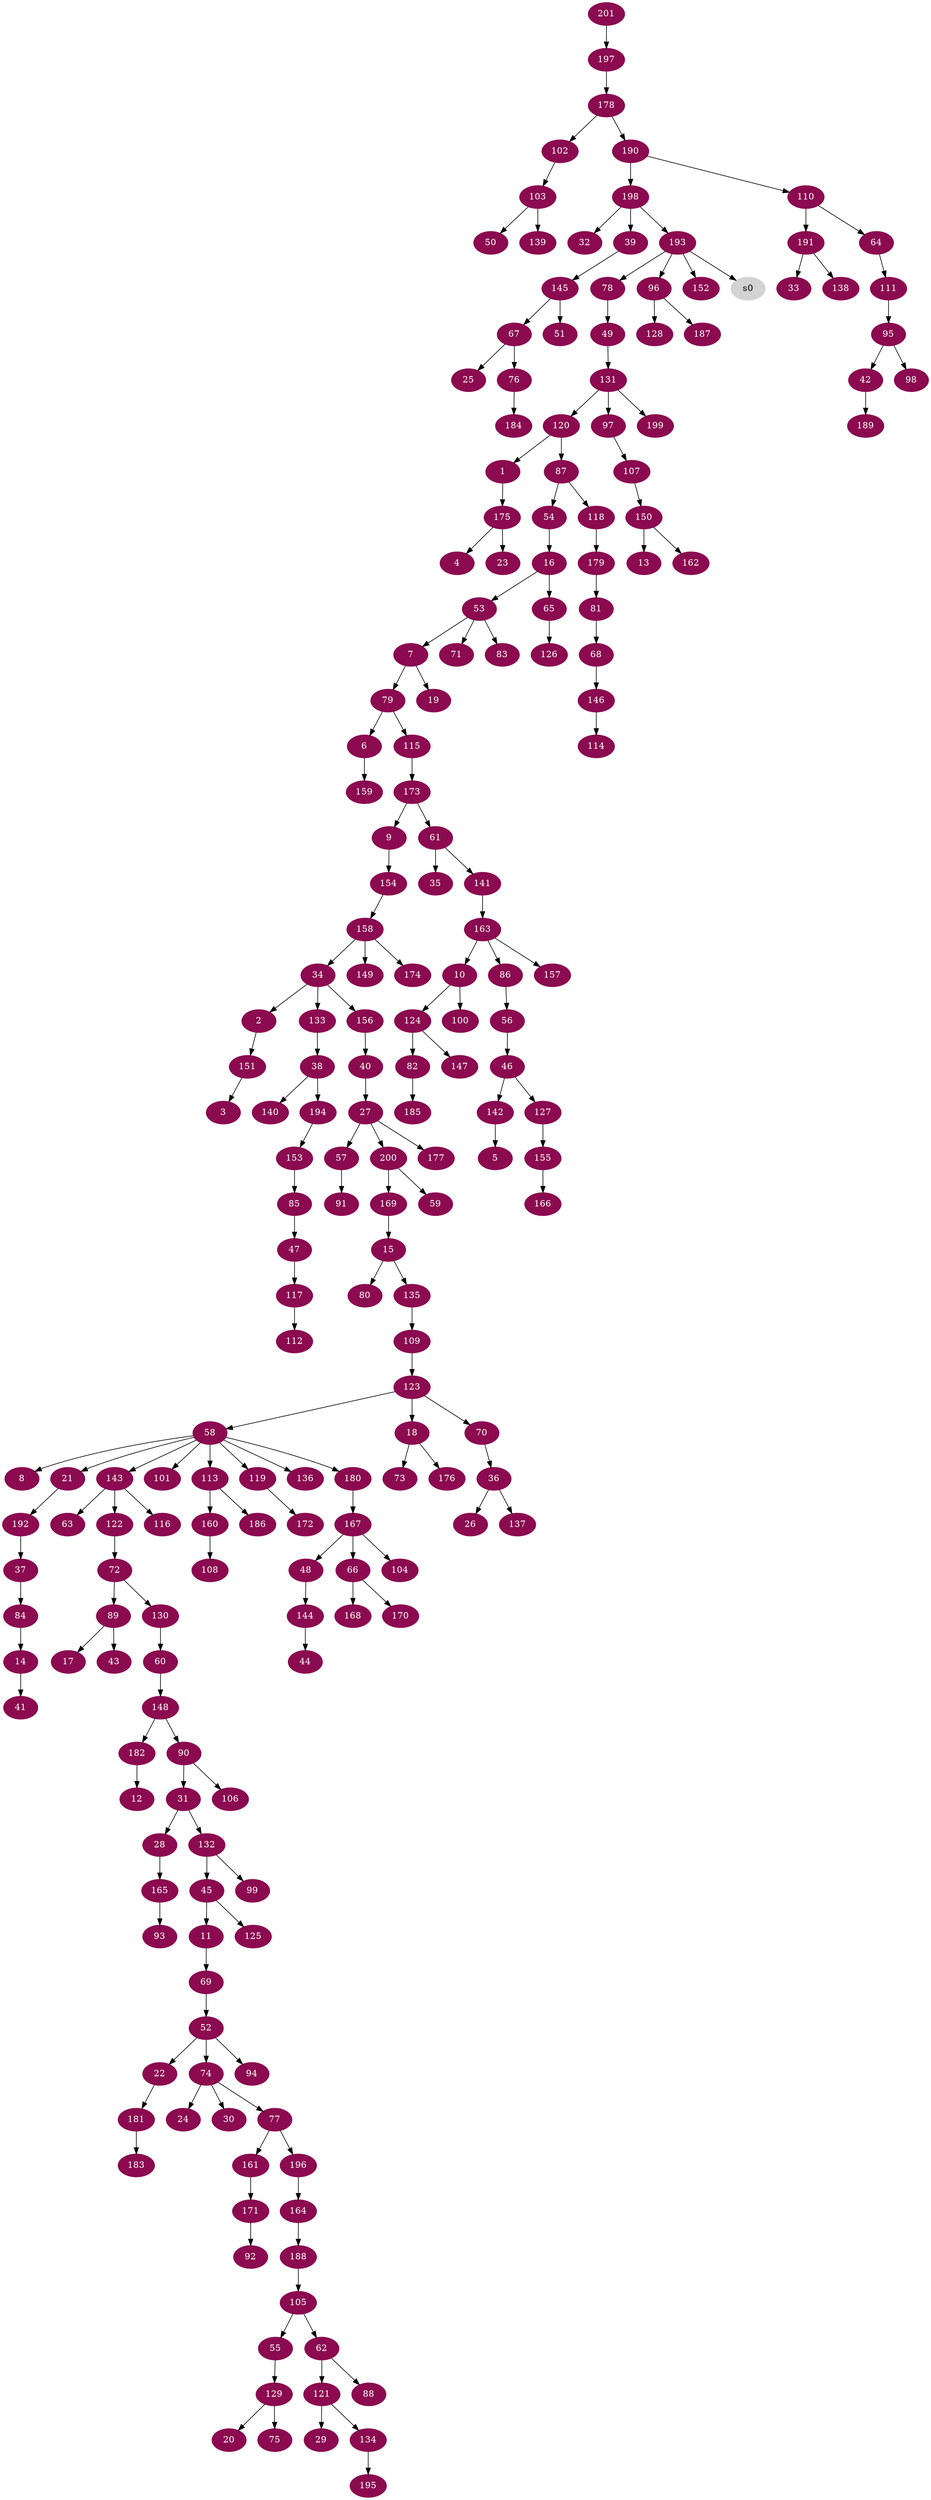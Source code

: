 digraph G {
node [color=deeppink4, style=filled, fontcolor=white];
120 -> 1;
34 -> 2;
151 -> 3;
175 -> 4;
142 -> 5;
79 -> 6;
53 -> 7;
58 -> 8;
173 -> 9;
163 -> 10;
45 -> 11;
182 -> 12;
150 -> 13;
84 -> 14;
169 -> 15;
54 -> 16;
89 -> 17;
123 -> 18;
7 -> 19;
129 -> 20;
58 -> 21;
52 -> 22;
175 -> 23;
74 -> 24;
67 -> 25;
36 -> 26;
40 -> 27;
31 -> 28;
121 -> 29;
74 -> 30;
90 -> 31;
198 -> 32;
191 -> 33;
158 -> 34;
61 -> 35;
70 -> 36;
192 -> 37;
133 -> 38;
198 -> 39;
156 -> 40;
14 -> 41;
95 -> 42;
89 -> 43;
144 -> 44;
132 -> 45;
56 -> 46;
85 -> 47;
167 -> 48;
78 -> 49;
103 -> 50;
145 -> 51;
69 -> 52;
16 -> 53;
87 -> 54;
105 -> 55;
86 -> 56;
27 -> 57;
123 -> 58;
200 -> 59;
130 -> 60;
173 -> 61;
105 -> 62;
143 -> 63;
110 -> 64;
16 -> 65;
167 -> 66;
145 -> 67;
81 -> 68;
11 -> 69;
123 -> 70;
53 -> 71;
122 -> 72;
18 -> 73;
52 -> 74;
129 -> 75;
67 -> 76;
74 -> 77;
193 -> 78;
7 -> 79;
15 -> 80;
179 -> 81;
124 -> 82;
53 -> 83;
37 -> 84;
153 -> 85;
163 -> 86;
120 -> 87;
62 -> 88;
72 -> 89;
148 -> 90;
57 -> 91;
171 -> 92;
165 -> 93;
52 -> 94;
111 -> 95;
193 -> 96;
131 -> 97;
95 -> 98;
132 -> 99;
10 -> 100;
58 -> 101;
178 -> 102;
102 -> 103;
167 -> 104;
188 -> 105;
90 -> 106;
97 -> 107;
160 -> 108;
135 -> 109;
190 -> 110;
64 -> 111;
117 -> 112;
58 -> 113;
146 -> 114;
79 -> 115;
143 -> 116;
47 -> 117;
87 -> 118;
58 -> 119;
131 -> 120;
62 -> 121;
143 -> 122;
109 -> 123;
10 -> 124;
45 -> 125;
65 -> 126;
46 -> 127;
96 -> 128;
55 -> 129;
72 -> 130;
49 -> 131;
31 -> 132;
34 -> 133;
121 -> 134;
15 -> 135;
58 -> 136;
36 -> 137;
191 -> 138;
103 -> 139;
38 -> 140;
61 -> 141;
46 -> 142;
58 -> 143;
48 -> 144;
39 -> 145;
68 -> 146;
124 -> 147;
60 -> 148;
158 -> 149;
107 -> 150;
2 -> 151;
193 -> 152;
194 -> 153;
9 -> 154;
127 -> 155;
34 -> 156;
163 -> 157;
154 -> 158;
6 -> 159;
113 -> 160;
77 -> 161;
150 -> 162;
141 -> 163;
196 -> 164;
28 -> 165;
155 -> 166;
180 -> 167;
66 -> 168;
200 -> 169;
66 -> 170;
161 -> 171;
119 -> 172;
115 -> 173;
158 -> 174;
1 -> 175;
18 -> 176;
27 -> 177;
197 -> 178;
118 -> 179;
58 -> 180;
22 -> 181;
148 -> 182;
181 -> 183;
76 -> 184;
82 -> 185;
113 -> 186;
96 -> 187;
164 -> 188;
42 -> 189;
178 -> 190;
110 -> 191;
21 -> 192;
198 -> 193;
38 -> 194;
134 -> 195;
77 -> 196;
201 -> 197;
190 -> 198;
131 -> 199;
27 -> 200;
node [color=lightgrey, style=filled, fontcolor=black];
193 -> s0;
}
